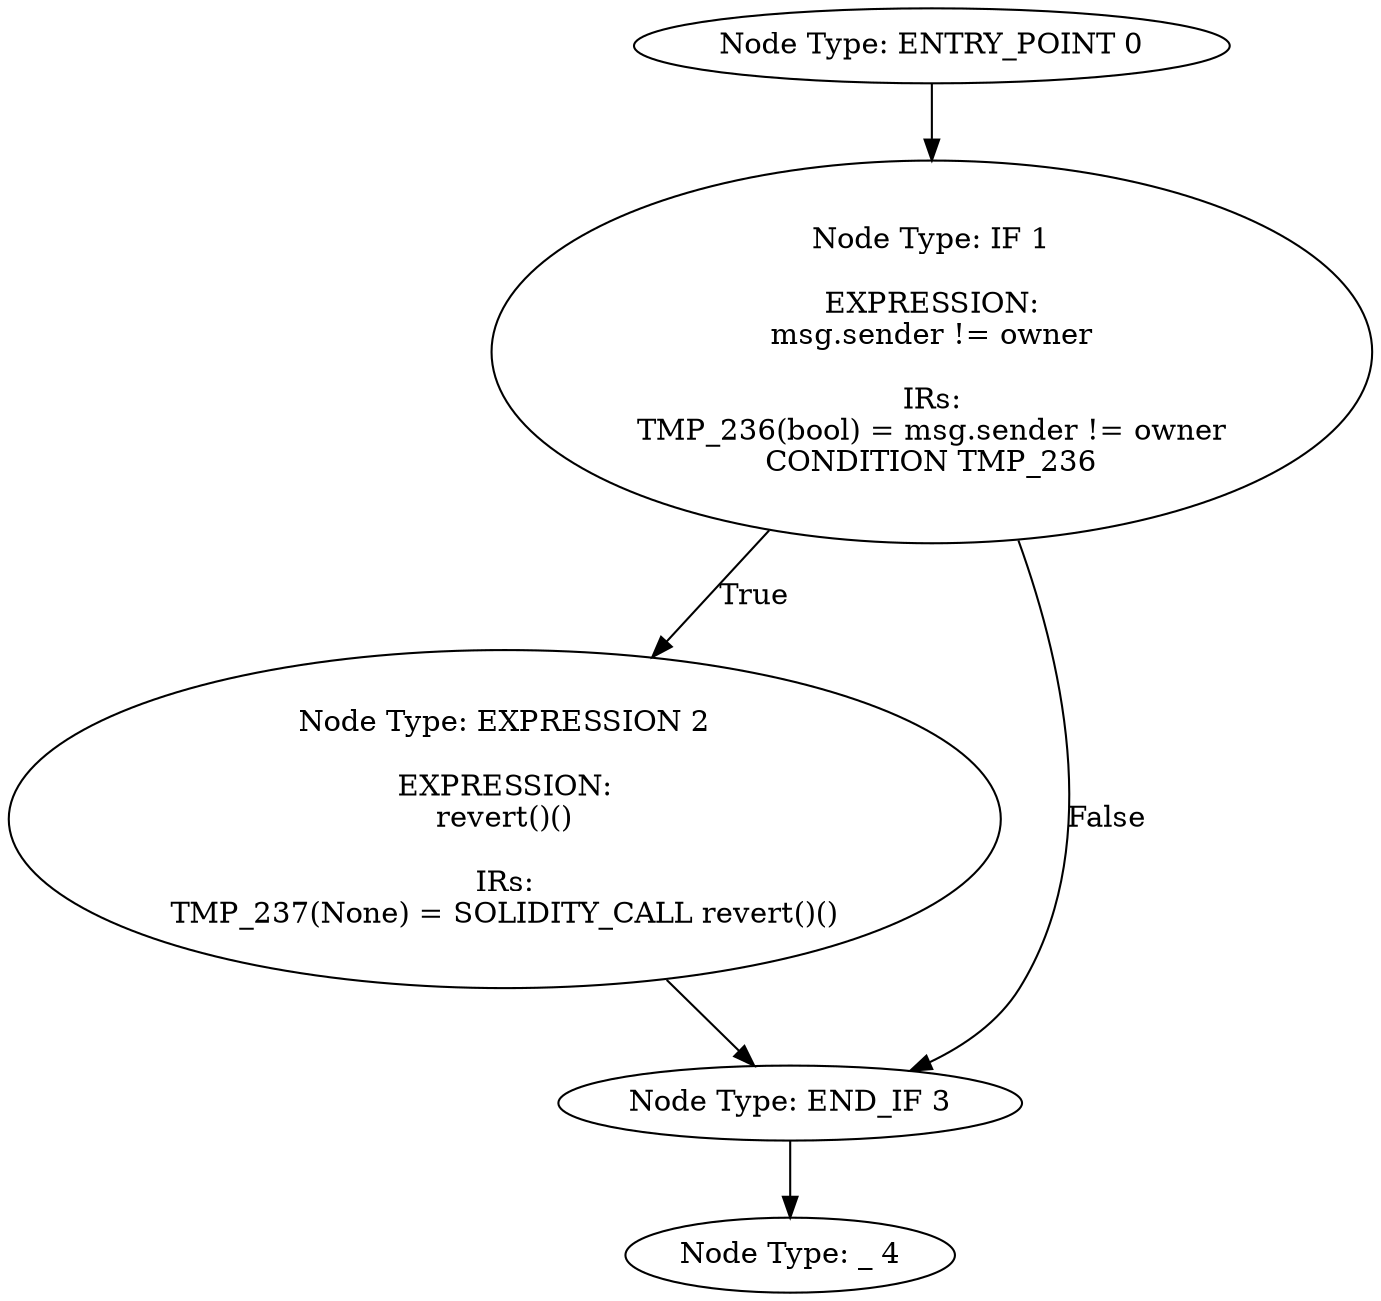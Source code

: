 digraph{
0[label="Node Type: ENTRY_POINT 0
"];
0->1;
1[label="Node Type: IF 1

EXPRESSION:
msg.sender != owner

IRs:
TMP_236(bool) = msg.sender != owner
CONDITION TMP_236"];
1->2[label="True"];
1->3[label="False"];
2[label="Node Type: EXPRESSION 2

EXPRESSION:
revert()()

IRs:
TMP_237(None) = SOLIDITY_CALL revert()()"];
2->3;
3[label="Node Type: END_IF 3
"];
3->4;
4[label="Node Type: _ 4
"];
}
